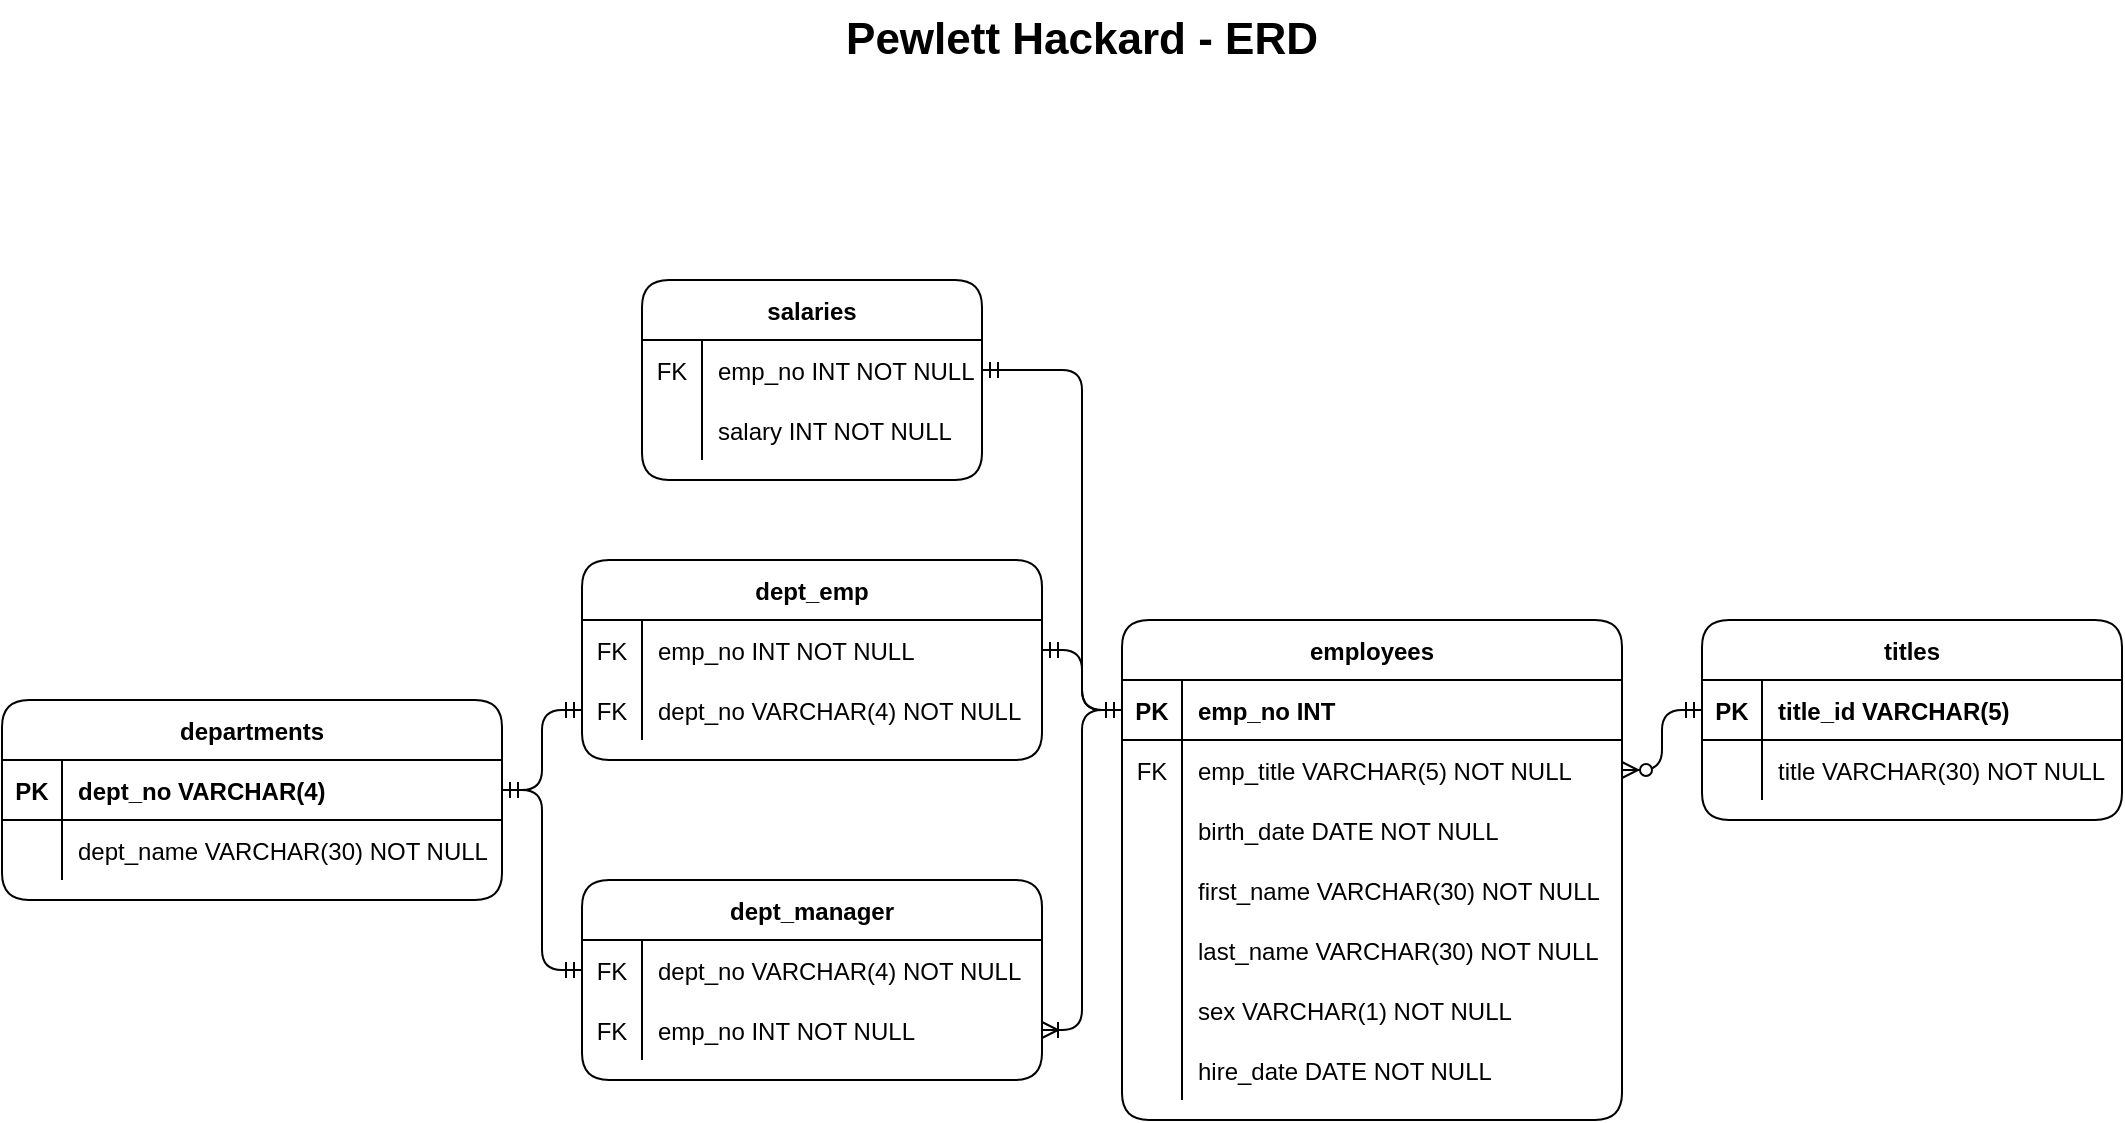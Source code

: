 <mxfile version="14.1.8" type="device"><diagram id="R2lEEEUBdFMjLlhIrx00" name="Page-1"><mxGraphModel dx="1086" dy="806" grid="1" gridSize="10" guides="1" tooltips="1" connect="1" arrows="1" fold="1" page="1" pageScale="1" pageWidth="1100" pageHeight="850" math="0" shadow="0" extFonts="Permanent Marker^https://fonts.googleapis.com/css?family=Permanent+Marker"><root><mxCell id="0"/><mxCell id="1" parent="0"/><mxCell id="C-vyLk0tnHw3VtMMgP7b-2" value="dept_manager" style="shape=table;startSize=30;container=1;collapsible=1;childLayout=tableLayout;fixedRows=1;rowLines=0;fontStyle=1;align=center;resizeLast=1;rounded=1;" parent="1" vertex="1"><mxGeometry x="310" y="520" width="230" height="100" as="geometry"/></mxCell><mxCell id="C-vyLk0tnHw3VtMMgP7b-6" value="" style="shape=partialRectangle;collapsible=0;dropTarget=0;pointerEvents=0;fillColor=none;points=[[0,0.5],[1,0.5]];portConstraint=eastwest;top=0;left=0;right=0;bottom=0;" parent="C-vyLk0tnHw3VtMMgP7b-2" vertex="1"><mxGeometry y="30" width="230" height="30" as="geometry"/></mxCell><mxCell id="C-vyLk0tnHw3VtMMgP7b-7" value="FK" style="shape=partialRectangle;overflow=hidden;connectable=0;fillColor=none;top=0;left=0;bottom=0;right=0;" parent="C-vyLk0tnHw3VtMMgP7b-6" vertex="1"><mxGeometry width="30" height="30" as="geometry"/></mxCell><mxCell id="C-vyLk0tnHw3VtMMgP7b-8" value="dept_no VARCHAR(4) NOT NULL" style="shape=partialRectangle;overflow=hidden;connectable=0;fillColor=none;top=0;left=0;bottom=0;right=0;align=left;spacingLeft=6;" parent="C-vyLk0tnHw3VtMMgP7b-6" vertex="1"><mxGeometry x="30" width="200" height="30" as="geometry"/></mxCell><mxCell id="C-vyLk0tnHw3VtMMgP7b-9" value="" style="shape=partialRectangle;collapsible=0;dropTarget=0;pointerEvents=0;fillColor=none;points=[[0,0.5],[1,0.5]];portConstraint=eastwest;top=0;left=0;right=0;bottom=0;" parent="C-vyLk0tnHw3VtMMgP7b-2" vertex="1"><mxGeometry y="60" width="230" height="30" as="geometry"/></mxCell><mxCell id="C-vyLk0tnHw3VtMMgP7b-10" value="FK" style="shape=partialRectangle;overflow=hidden;connectable=0;fillColor=none;top=0;left=0;bottom=0;right=0;" parent="C-vyLk0tnHw3VtMMgP7b-9" vertex="1"><mxGeometry width="30" height="30" as="geometry"/></mxCell><mxCell id="C-vyLk0tnHw3VtMMgP7b-11" value="emp_no INT NOT NULL" style="shape=partialRectangle;overflow=hidden;connectable=0;fillColor=none;top=0;left=0;bottom=0;right=0;align=left;spacingLeft=6;" parent="C-vyLk0tnHw3VtMMgP7b-9" vertex="1"><mxGeometry x="30" width="200" height="30" as="geometry"/></mxCell><mxCell id="C-vyLk0tnHw3VtMMgP7b-13" value="employees" style="shape=table;startSize=30;container=1;collapsible=1;childLayout=tableLayout;fixedRows=1;rowLines=0;fontStyle=1;align=center;resizeLast=1;rounded=1;" parent="1" vertex="1"><mxGeometry x="580" y="390" width="250" height="250" as="geometry"/></mxCell><mxCell id="C-vyLk0tnHw3VtMMgP7b-14" value="" style="shape=partialRectangle;collapsible=0;dropTarget=0;pointerEvents=0;fillColor=none;points=[[0,0.5],[1,0.5]];portConstraint=eastwest;top=0;left=0;right=0;bottom=1;" parent="C-vyLk0tnHw3VtMMgP7b-13" vertex="1"><mxGeometry y="30" width="250" height="30" as="geometry"/></mxCell><mxCell id="C-vyLk0tnHw3VtMMgP7b-15" value="PK" style="shape=partialRectangle;overflow=hidden;connectable=0;fillColor=none;top=0;left=0;bottom=0;right=0;fontStyle=1;" parent="C-vyLk0tnHw3VtMMgP7b-14" vertex="1"><mxGeometry width="30" height="30" as="geometry"/></mxCell><mxCell id="C-vyLk0tnHw3VtMMgP7b-16" value="emp_no INT" style="shape=partialRectangle;overflow=hidden;connectable=0;fillColor=none;top=0;left=0;bottom=0;right=0;align=left;spacingLeft=6;fontStyle=1;" parent="C-vyLk0tnHw3VtMMgP7b-14" vertex="1"><mxGeometry x="30" width="220" height="30" as="geometry"/></mxCell><mxCell id="C-vyLk0tnHw3VtMMgP7b-17" value="" style="shape=partialRectangle;collapsible=0;dropTarget=0;pointerEvents=0;fillColor=none;points=[[0,0.5],[1,0.5]];portConstraint=eastwest;top=0;left=0;right=0;bottom=0;" parent="C-vyLk0tnHw3VtMMgP7b-13" vertex="1"><mxGeometry y="60" width="250" height="30" as="geometry"/></mxCell><mxCell id="C-vyLk0tnHw3VtMMgP7b-18" value="FK" style="shape=partialRectangle;overflow=hidden;connectable=0;fillColor=none;top=0;left=0;bottom=0;right=0;" parent="C-vyLk0tnHw3VtMMgP7b-17" vertex="1"><mxGeometry width="30" height="30" as="geometry"/></mxCell><mxCell id="C-vyLk0tnHw3VtMMgP7b-19" value="emp_title VARCHAR(5) NOT NULL" style="shape=partialRectangle;overflow=hidden;connectable=0;fillColor=none;top=0;left=0;bottom=0;right=0;align=left;spacingLeft=6;" parent="C-vyLk0tnHw3VtMMgP7b-17" vertex="1"><mxGeometry x="30" width="220" height="30" as="geometry"/></mxCell><mxCell id="C-vyLk0tnHw3VtMMgP7b-20" value="" style="shape=partialRectangle;collapsible=0;dropTarget=0;pointerEvents=0;fillColor=none;points=[[0,0.5],[1,0.5]];portConstraint=eastwest;top=0;left=0;right=0;bottom=0;" parent="C-vyLk0tnHw3VtMMgP7b-13" vertex="1"><mxGeometry y="90" width="250" height="30" as="geometry"/></mxCell><mxCell id="C-vyLk0tnHw3VtMMgP7b-21" value="" style="shape=partialRectangle;overflow=hidden;connectable=0;fillColor=none;top=0;left=0;bottom=0;right=0;" parent="C-vyLk0tnHw3VtMMgP7b-20" vertex="1"><mxGeometry width="30" height="30" as="geometry"/></mxCell><mxCell id="C-vyLk0tnHw3VtMMgP7b-22" value="birth_date DATE NOT NULL" style="shape=partialRectangle;overflow=hidden;connectable=0;fillColor=none;top=0;left=0;bottom=0;right=0;align=left;spacingLeft=6;" parent="C-vyLk0tnHw3VtMMgP7b-20" vertex="1"><mxGeometry x="30" width="220" height="30" as="geometry"/></mxCell><mxCell id="nF-v9y17KB51WxqTul5t-36" value="" style="shape=partialRectangle;collapsible=0;dropTarget=0;pointerEvents=0;fillColor=none;top=0;left=0;bottom=0;right=0;points=[[0,0.5],[1,0.5]];portConstraint=eastwest;" parent="C-vyLk0tnHw3VtMMgP7b-13" vertex="1"><mxGeometry y="120" width="250" height="30" as="geometry"/></mxCell><mxCell id="nF-v9y17KB51WxqTul5t-37" value="" style="shape=partialRectangle;connectable=0;fillColor=none;top=0;left=0;bottom=0;right=0;fontStyle=0;overflow=hidden;" parent="nF-v9y17KB51WxqTul5t-36" vertex="1"><mxGeometry width="30" height="30" as="geometry"/></mxCell><mxCell id="nF-v9y17KB51WxqTul5t-38" value="first_name VARCHAR(30) NOT NULL" style="shape=partialRectangle;connectable=0;fillColor=none;top=0;left=0;bottom=0;right=0;align=left;spacingLeft=6;fontStyle=0;overflow=hidden;" parent="nF-v9y17KB51WxqTul5t-36" vertex="1"><mxGeometry x="30" width="220" height="30" as="geometry"/></mxCell><mxCell id="nF-v9y17KB51WxqTul5t-39" value="" style="shape=partialRectangle;collapsible=0;dropTarget=0;pointerEvents=0;fillColor=none;top=0;left=0;bottom=0;right=0;points=[[0,0.5],[1,0.5]];portConstraint=eastwest;" parent="C-vyLk0tnHw3VtMMgP7b-13" vertex="1"><mxGeometry y="150" width="250" height="30" as="geometry"/></mxCell><mxCell id="nF-v9y17KB51WxqTul5t-40" value="" style="shape=partialRectangle;connectable=0;fillColor=none;top=0;left=0;bottom=0;right=0;fontStyle=0;overflow=hidden;" parent="nF-v9y17KB51WxqTul5t-39" vertex="1"><mxGeometry width="30" height="30" as="geometry"/></mxCell><mxCell id="nF-v9y17KB51WxqTul5t-41" value="last_name VARCHAR(30) NOT NULL" style="shape=partialRectangle;connectable=0;fillColor=none;top=0;left=0;bottom=0;right=0;align=left;spacingLeft=6;fontStyle=0;overflow=hidden;" parent="nF-v9y17KB51WxqTul5t-39" vertex="1"><mxGeometry x="30" width="220" height="30" as="geometry"/></mxCell><mxCell id="nF-v9y17KB51WxqTul5t-42" value="" style="shape=partialRectangle;collapsible=0;dropTarget=0;pointerEvents=0;fillColor=none;top=0;left=0;bottom=0;right=0;points=[[0,0.5],[1,0.5]];portConstraint=eastwest;" parent="C-vyLk0tnHw3VtMMgP7b-13" vertex="1"><mxGeometry y="180" width="250" height="30" as="geometry"/></mxCell><mxCell id="nF-v9y17KB51WxqTul5t-43" value="" style="shape=partialRectangle;connectable=0;fillColor=none;top=0;left=0;bottom=0;right=0;fontStyle=0;overflow=hidden;" parent="nF-v9y17KB51WxqTul5t-42" vertex="1"><mxGeometry width="30" height="30" as="geometry"/></mxCell><mxCell id="nF-v9y17KB51WxqTul5t-44" value="sex VARCHAR(1) NOT NULL" style="shape=partialRectangle;connectable=0;fillColor=none;top=0;left=0;bottom=0;right=0;align=left;spacingLeft=6;fontStyle=0;overflow=hidden;" parent="nF-v9y17KB51WxqTul5t-42" vertex="1"><mxGeometry x="30" width="220" height="30" as="geometry"/></mxCell><mxCell id="nF-v9y17KB51WxqTul5t-45" value="" style="shape=partialRectangle;collapsible=0;dropTarget=0;pointerEvents=0;fillColor=none;top=0;left=0;bottom=0;right=0;points=[[0,0.5],[1,0.5]];portConstraint=eastwest;" parent="C-vyLk0tnHw3VtMMgP7b-13" vertex="1"><mxGeometry y="210" width="250" height="30" as="geometry"/></mxCell><mxCell id="nF-v9y17KB51WxqTul5t-46" value="" style="shape=partialRectangle;connectable=0;fillColor=none;top=0;left=0;bottom=0;right=0;fontStyle=0;overflow=hidden;" parent="nF-v9y17KB51WxqTul5t-45" vertex="1"><mxGeometry width="30" height="30" as="geometry"/></mxCell><mxCell id="nF-v9y17KB51WxqTul5t-47" value="hire_date DATE NOT NULL" style="shape=partialRectangle;connectable=0;fillColor=none;top=0;left=0;bottom=0;right=0;align=left;spacingLeft=6;fontStyle=0;overflow=hidden;" parent="nF-v9y17KB51WxqTul5t-45" vertex="1"><mxGeometry x="30" width="220" height="30" as="geometry"/></mxCell><mxCell id="C-vyLk0tnHw3VtMMgP7b-23" value="departments" style="shape=table;startSize=30;container=1;collapsible=1;childLayout=tableLayout;fixedRows=1;rowLines=0;fontStyle=1;align=center;resizeLast=1;rounded=1;" parent="1" vertex="1"><mxGeometry x="20" y="430" width="250" height="100" as="geometry"/></mxCell><mxCell id="C-vyLk0tnHw3VtMMgP7b-24" value="" style="shape=partialRectangle;collapsible=0;dropTarget=0;pointerEvents=0;fillColor=none;points=[[0,0.5],[1,0.5]];portConstraint=eastwest;top=0;left=0;right=0;bottom=1;" parent="C-vyLk0tnHw3VtMMgP7b-23" vertex="1"><mxGeometry y="30" width="250" height="30" as="geometry"/></mxCell><mxCell id="C-vyLk0tnHw3VtMMgP7b-25" value="PK" style="shape=partialRectangle;overflow=hidden;connectable=0;fillColor=none;top=0;left=0;bottom=0;right=0;fontStyle=1;" parent="C-vyLk0tnHw3VtMMgP7b-24" vertex="1"><mxGeometry width="30" height="30" as="geometry"/></mxCell><mxCell id="C-vyLk0tnHw3VtMMgP7b-26" value="dept_no VARCHAR(4)" style="shape=partialRectangle;overflow=hidden;connectable=0;fillColor=none;top=0;left=0;bottom=0;right=0;align=left;spacingLeft=6;fontStyle=1;" parent="C-vyLk0tnHw3VtMMgP7b-24" vertex="1"><mxGeometry x="30" width="220" height="30" as="geometry"/></mxCell><mxCell id="C-vyLk0tnHw3VtMMgP7b-27" value="" style="shape=partialRectangle;collapsible=0;dropTarget=0;pointerEvents=0;fillColor=none;points=[[0,0.5],[1,0.5]];portConstraint=eastwest;top=0;left=0;right=0;bottom=0;" parent="C-vyLk0tnHw3VtMMgP7b-23" vertex="1"><mxGeometry y="60" width="250" height="30" as="geometry"/></mxCell><mxCell id="C-vyLk0tnHw3VtMMgP7b-28" value="" style="shape=partialRectangle;overflow=hidden;connectable=0;fillColor=none;top=0;left=0;bottom=0;right=0;" parent="C-vyLk0tnHw3VtMMgP7b-27" vertex="1"><mxGeometry width="30" height="30" as="geometry"/></mxCell><mxCell id="C-vyLk0tnHw3VtMMgP7b-29" value="dept_name VARCHAR(30) NOT NULL" style="shape=partialRectangle;overflow=hidden;connectable=0;fillColor=none;top=0;left=0;bottom=0;right=0;align=left;spacingLeft=6;" parent="C-vyLk0tnHw3VtMMgP7b-27" vertex="1"><mxGeometry x="30" width="220" height="30" as="geometry"/></mxCell><mxCell id="nF-v9y17KB51WxqTul5t-2" value="dept_emp" style="shape=table;startSize=30;container=1;collapsible=1;childLayout=tableLayout;fixedRows=1;rowLines=0;fontStyle=1;align=center;resizeLast=1;rounded=1;" parent="1" vertex="1"><mxGeometry x="310" y="360" width="230" height="100" as="geometry"><mxRectangle x="130" y="350" width="90" height="30" as="alternateBounds"/></mxGeometry></mxCell><mxCell id="nF-v9y17KB51WxqTul5t-33" value="" style="shape=partialRectangle;collapsible=0;dropTarget=0;pointerEvents=0;fillColor=none;top=0;left=0;bottom=0;right=0;points=[[0,0.5],[1,0.5]];portConstraint=eastwest;" parent="nF-v9y17KB51WxqTul5t-2" vertex="1"><mxGeometry y="30" width="230" height="30" as="geometry"/></mxCell><mxCell id="nF-v9y17KB51WxqTul5t-34" value="FK" style="shape=partialRectangle;connectable=0;fillColor=none;top=0;left=0;bottom=0;right=0;editable=1;overflow=hidden;" parent="nF-v9y17KB51WxqTul5t-33" vertex="1"><mxGeometry width="30" height="30" as="geometry"/></mxCell><mxCell id="nF-v9y17KB51WxqTul5t-35" value="emp_no INT NOT NULL" style="shape=partialRectangle;connectable=0;fillColor=none;top=0;left=0;bottom=0;right=0;align=left;spacingLeft=6;overflow=hidden;" parent="nF-v9y17KB51WxqTul5t-33" vertex="1"><mxGeometry x="30" width="200" height="30" as="geometry"/></mxCell><mxCell id="nF-v9y17KB51WxqTul5t-6" value="" style="shape=partialRectangle;collapsible=0;dropTarget=0;pointerEvents=0;fillColor=none;points=[[0,0.5],[1,0.5]];portConstraint=eastwest;top=0;left=0;right=0;bottom=0;" parent="nF-v9y17KB51WxqTul5t-2" vertex="1"><mxGeometry y="60" width="230" height="30" as="geometry"/></mxCell><mxCell id="nF-v9y17KB51WxqTul5t-7" value="FK" style="shape=partialRectangle;overflow=hidden;connectable=0;fillColor=none;top=0;left=0;bottom=0;right=0;" parent="nF-v9y17KB51WxqTul5t-6" vertex="1"><mxGeometry width="30" height="30" as="geometry"/></mxCell><mxCell id="nF-v9y17KB51WxqTul5t-8" value="dept_no VARCHAR(4) NOT NULL" style="shape=partialRectangle;overflow=hidden;connectable=0;fillColor=none;top=0;left=0;bottom=0;right=0;align=left;spacingLeft=6;" parent="nF-v9y17KB51WxqTul5t-6" vertex="1"><mxGeometry x="30" width="200" height="30" as="geometry"/></mxCell><mxCell id="nF-v9y17KB51WxqTul5t-55" value="titles" style="shape=table;startSize=30;container=1;collapsible=1;childLayout=tableLayout;fixedRows=1;rowLines=0;fontStyle=1;align=center;resizeLast=1;rounded=1;" parent="1" vertex="1"><mxGeometry x="870" y="390" width="210" height="100" as="geometry"/></mxCell><mxCell id="nF-v9y17KB51WxqTul5t-56" value="" style="shape=partialRectangle;collapsible=0;dropTarget=0;pointerEvents=0;fillColor=none;points=[[0,0.5],[1,0.5]];portConstraint=eastwest;top=0;left=0;right=0;bottom=1;" parent="nF-v9y17KB51WxqTul5t-55" vertex="1"><mxGeometry y="30" width="210" height="30" as="geometry"/></mxCell><mxCell id="nF-v9y17KB51WxqTul5t-57" value="PK" style="shape=partialRectangle;overflow=hidden;connectable=0;fillColor=none;top=0;left=0;bottom=0;right=0;fontStyle=1;" parent="nF-v9y17KB51WxqTul5t-56" vertex="1"><mxGeometry width="30" height="30" as="geometry"/></mxCell><mxCell id="nF-v9y17KB51WxqTul5t-58" value="title_id VARCHAR(5)" style="shape=partialRectangle;overflow=hidden;connectable=0;fillColor=none;top=0;left=0;bottom=0;right=0;align=left;spacingLeft=6;fontStyle=1;" parent="nF-v9y17KB51WxqTul5t-56" vertex="1"><mxGeometry x="30" width="180" height="30" as="geometry"/></mxCell><mxCell id="nF-v9y17KB51WxqTul5t-59" value="" style="shape=partialRectangle;collapsible=0;dropTarget=0;pointerEvents=0;fillColor=none;points=[[0,0.5],[1,0.5]];portConstraint=eastwest;top=0;left=0;right=0;bottom=0;" parent="nF-v9y17KB51WxqTul5t-55" vertex="1"><mxGeometry y="60" width="210" height="30" as="geometry"/></mxCell><mxCell id="nF-v9y17KB51WxqTul5t-60" value="" style="shape=partialRectangle;overflow=hidden;connectable=0;fillColor=none;top=0;left=0;bottom=0;right=0;" parent="nF-v9y17KB51WxqTul5t-59" vertex="1"><mxGeometry width="30" height="30" as="geometry"/></mxCell><mxCell id="nF-v9y17KB51WxqTul5t-61" value="title VARCHAR(30) NOT NULL" style="shape=partialRectangle;overflow=hidden;connectable=0;fillColor=none;top=0;left=0;bottom=0;right=0;align=left;spacingLeft=6;" parent="nF-v9y17KB51WxqTul5t-59" vertex="1"><mxGeometry x="30" width="180" height="30" as="geometry"/></mxCell><mxCell id="nF-v9y17KB51WxqTul5t-62" value="salaries" style="shape=table;startSize=30;container=1;collapsible=1;childLayout=tableLayout;fixedRows=1;rowLines=0;fontStyle=1;align=center;resizeLast=1;rounded=1;" parent="1" vertex="1"><mxGeometry x="340" y="220" width="170" height="100" as="geometry"/></mxCell><mxCell id="nF-v9y17KB51WxqTul5t-66" value="" style="shape=partialRectangle;collapsible=0;dropTarget=0;pointerEvents=0;fillColor=none;points=[[0,0.5],[1,0.5]];portConstraint=eastwest;top=0;left=0;right=0;bottom=0;" parent="nF-v9y17KB51WxqTul5t-62" vertex="1"><mxGeometry y="30" width="170" height="30" as="geometry"/></mxCell><mxCell id="nF-v9y17KB51WxqTul5t-67" value="FK" style="shape=partialRectangle;overflow=hidden;connectable=0;fillColor=none;top=0;left=0;bottom=0;right=0;" parent="nF-v9y17KB51WxqTul5t-66" vertex="1"><mxGeometry width="30" height="30" as="geometry"/></mxCell><mxCell id="nF-v9y17KB51WxqTul5t-68" value="emp_no INT NOT NULL" style="shape=partialRectangle;overflow=hidden;connectable=0;fillColor=none;top=0;left=0;bottom=0;right=0;align=left;spacingLeft=6;" parent="nF-v9y17KB51WxqTul5t-66" vertex="1"><mxGeometry x="30" width="140" height="30" as="geometry"/></mxCell><mxCell id="nF-v9y17KB51WxqTul5t-69" value="" style="shape=partialRectangle;collapsible=0;dropTarget=0;pointerEvents=0;fillColor=none;points=[[0,0.5],[1,0.5]];portConstraint=eastwest;top=0;left=0;right=0;bottom=0;" parent="nF-v9y17KB51WxqTul5t-62" vertex="1"><mxGeometry y="60" width="170" height="30" as="geometry"/></mxCell><mxCell id="nF-v9y17KB51WxqTul5t-70" value="" style="shape=partialRectangle;overflow=hidden;connectable=0;fillColor=none;top=0;left=0;bottom=0;right=0;" parent="nF-v9y17KB51WxqTul5t-69" vertex="1"><mxGeometry width="30" height="30" as="geometry"/></mxCell><mxCell id="nF-v9y17KB51WxqTul5t-71" value="salary INT NOT NULL" style="shape=partialRectangle;overflow=hidden;connectable=0;fillColor=none;top=0;left=0;bottom=0;right=0;align=left;spacingLeft=6;" parent="nF-v9y17KB51WxqTul5t-69" vertex="1"><mxGeometry x="30" width="140" height="30" as="geometry"/></mxCell><mxCell id="nF-v9y17KB51WxqTul5t-89" value="Pewlett Hackard - ERD" style="text;html=1;strokeColor=none;fillColor=none;align=center;verticalAlign=middle;whiteSpace=wrap;rounded=0;fontSize=22;fontStyle=1" parent="1" vertex="1"><mxGeometry x="420" y="80" width="280" height="40" as="geometry"/></mxCell><mxCell id="nF-v9y17KB51WxqTul5t-90" style="edgeStyle=orthogonalEdgeStyle;rounded=1;orthogonalLoop=1;jettySize=auto;html=1;exitX=1;exitY=0.5;exitDx=0;exitDy=0;entryX=0;entryY=0.5;entryDx=0;entryDy=0;startArrow=ERzeroToMany;startFill=1;endArrow=ERmandOne;endFill=0;fontSize=22;" parent="1" source="C-vyLk0tnHw3VtMMgP7b-17" target="nF-v9y17KB51WxqTul5t-56" edge="1"><mxGeometry relative="1" as="geometry"/></mxCell><mxCell id="nF-v9y17KB51WxqTul5t-91" style="edgeStyle=orthogonalEdgeStyle;rounded=1;orthogonalLoop=1;jettySize=auto;html=1;exitX=0;exitY=0.5;exitDx=0;exitDy=0;entryX=1;entryY=0.5;entryDx=0;entryDy=0;startArrow=ERmandOne;startFill=0;endArrow=ERmandOne;endFill=0;fontSize=22;" parent="1" source="C-vyLk0tnHw3VtMMgP7b-14" target="nF-v9y17KB51WxqTul5t-66" edge="1"><mxGeometry relative="1" as="geometry"><Array as="points"><mxPoint x="560" y="435"/><mxPoint x="560" y="265"/></Array></mxGeometry></mxCell><mxCell id="nF-v9y17KB51WxqTul5t-94" style="edgeStyle=orthogonalEdgeStyle;rounded=1;orthogonalLoop=1;jettySize=auto;html=1;exitX=0;exitY=0.5;exitDx=0;exitDy=0;entryX=1;entryY=0.5;entryDx=0;entryDy=0;startArrow=ERmandOne;startFill=0;endArrow=ERmandOne;endFill=0;fontSize=22;" parent="1" source="C-vyLk0tnHw3VtMMgP7b-14" target="nF-v9y17KB51WxqTul5t-33" edge="1"><mxGeometry relative="1" as="geometry"><Array as="points"><mxPoint x="560" y="435"/><mxPoint x="560" y="405"/></Array></mxGeometry></mxCell><mxCell id="nF-v9y17KB51WxqTul5t-95" style="edgeStyle=orthogonalEdgeStyle;rounded=1;orthogonalLoop=1;jettySize=auto;html=1;exitX=0;exitY=0.5;exitDx=0;exitDy=0;entryX=1;entryY=0.5;entryDx=0;entryDy=0;startArrow=ERmandOne;startFill=0;endArrow=ERoneToMany;endFill=0;fontSize=22;" parent="1" source="C-vyLk0tnHw3VtMMgP7b-14" target="C-vyLk0tnHw3VtMMgP7b-9" edge="1"><mxGeometry relative="1" as="geometry"><Array as="points"><mxPoint x="560" y="435"/><mxPoint x="560" y="595"/></Array></mxGeometry></mxCell><mxCell id="nF-v9y17KB51WxqTul5t-97" style="edgeStyle=orthogonalEdgeStyle;rounded=1;orthogonalLoop=1;jettySize=auto;html=1;exitX=1;exitY=0.5;exitDx=0;exitDy=0;entryX=0;entryY=0.5;entryDx=0;entryDy=0;startArrow=ERmandOne;startFill=0;endArrow=ERmandOne;endFill=0;fontSize=22;" parent="1" source="C-vyLk0tnHw3VtMMgP7b-24" target="C-vyLk0tnHw3VtMMgP7b-6" edge="1"><mxGeometry relative="1" as="geometry"><Array as="points"><mxPoint x="290" y="475"/><mxPoint x="290" y="565"/></Array></mxGeometry></mxCell><mxCell id="nF-v9y17KB51WxqTul5t-98" style="edgeStyle=orthogonalEdgeStyle;rounded=1;orthogonalLoop=1;jettySize=auto;html=1;exitX=1;exitY=0.5;exitDx=0;exitDy=0;entryX=0;entryY=0.5;entryDx=0;entryDy=0;startArrow=ERmandOne;startFill=0;endArrow=ERmandOne;endFill=0;fontSize=22;" parent="1" source="C-vyLk0tnHw3VtMMgP7b-24" target="nF-v9y17KB51WxqTul5t-6" edge="1"><mxGeometry relative="1" as="geometry"><Array as="points"><mxPoint x="290" y="475"/><mxPoint x="290" y="435"/></Array></mxGeometry></mxCell></root></mxGraphModel></diagram></mxfile>